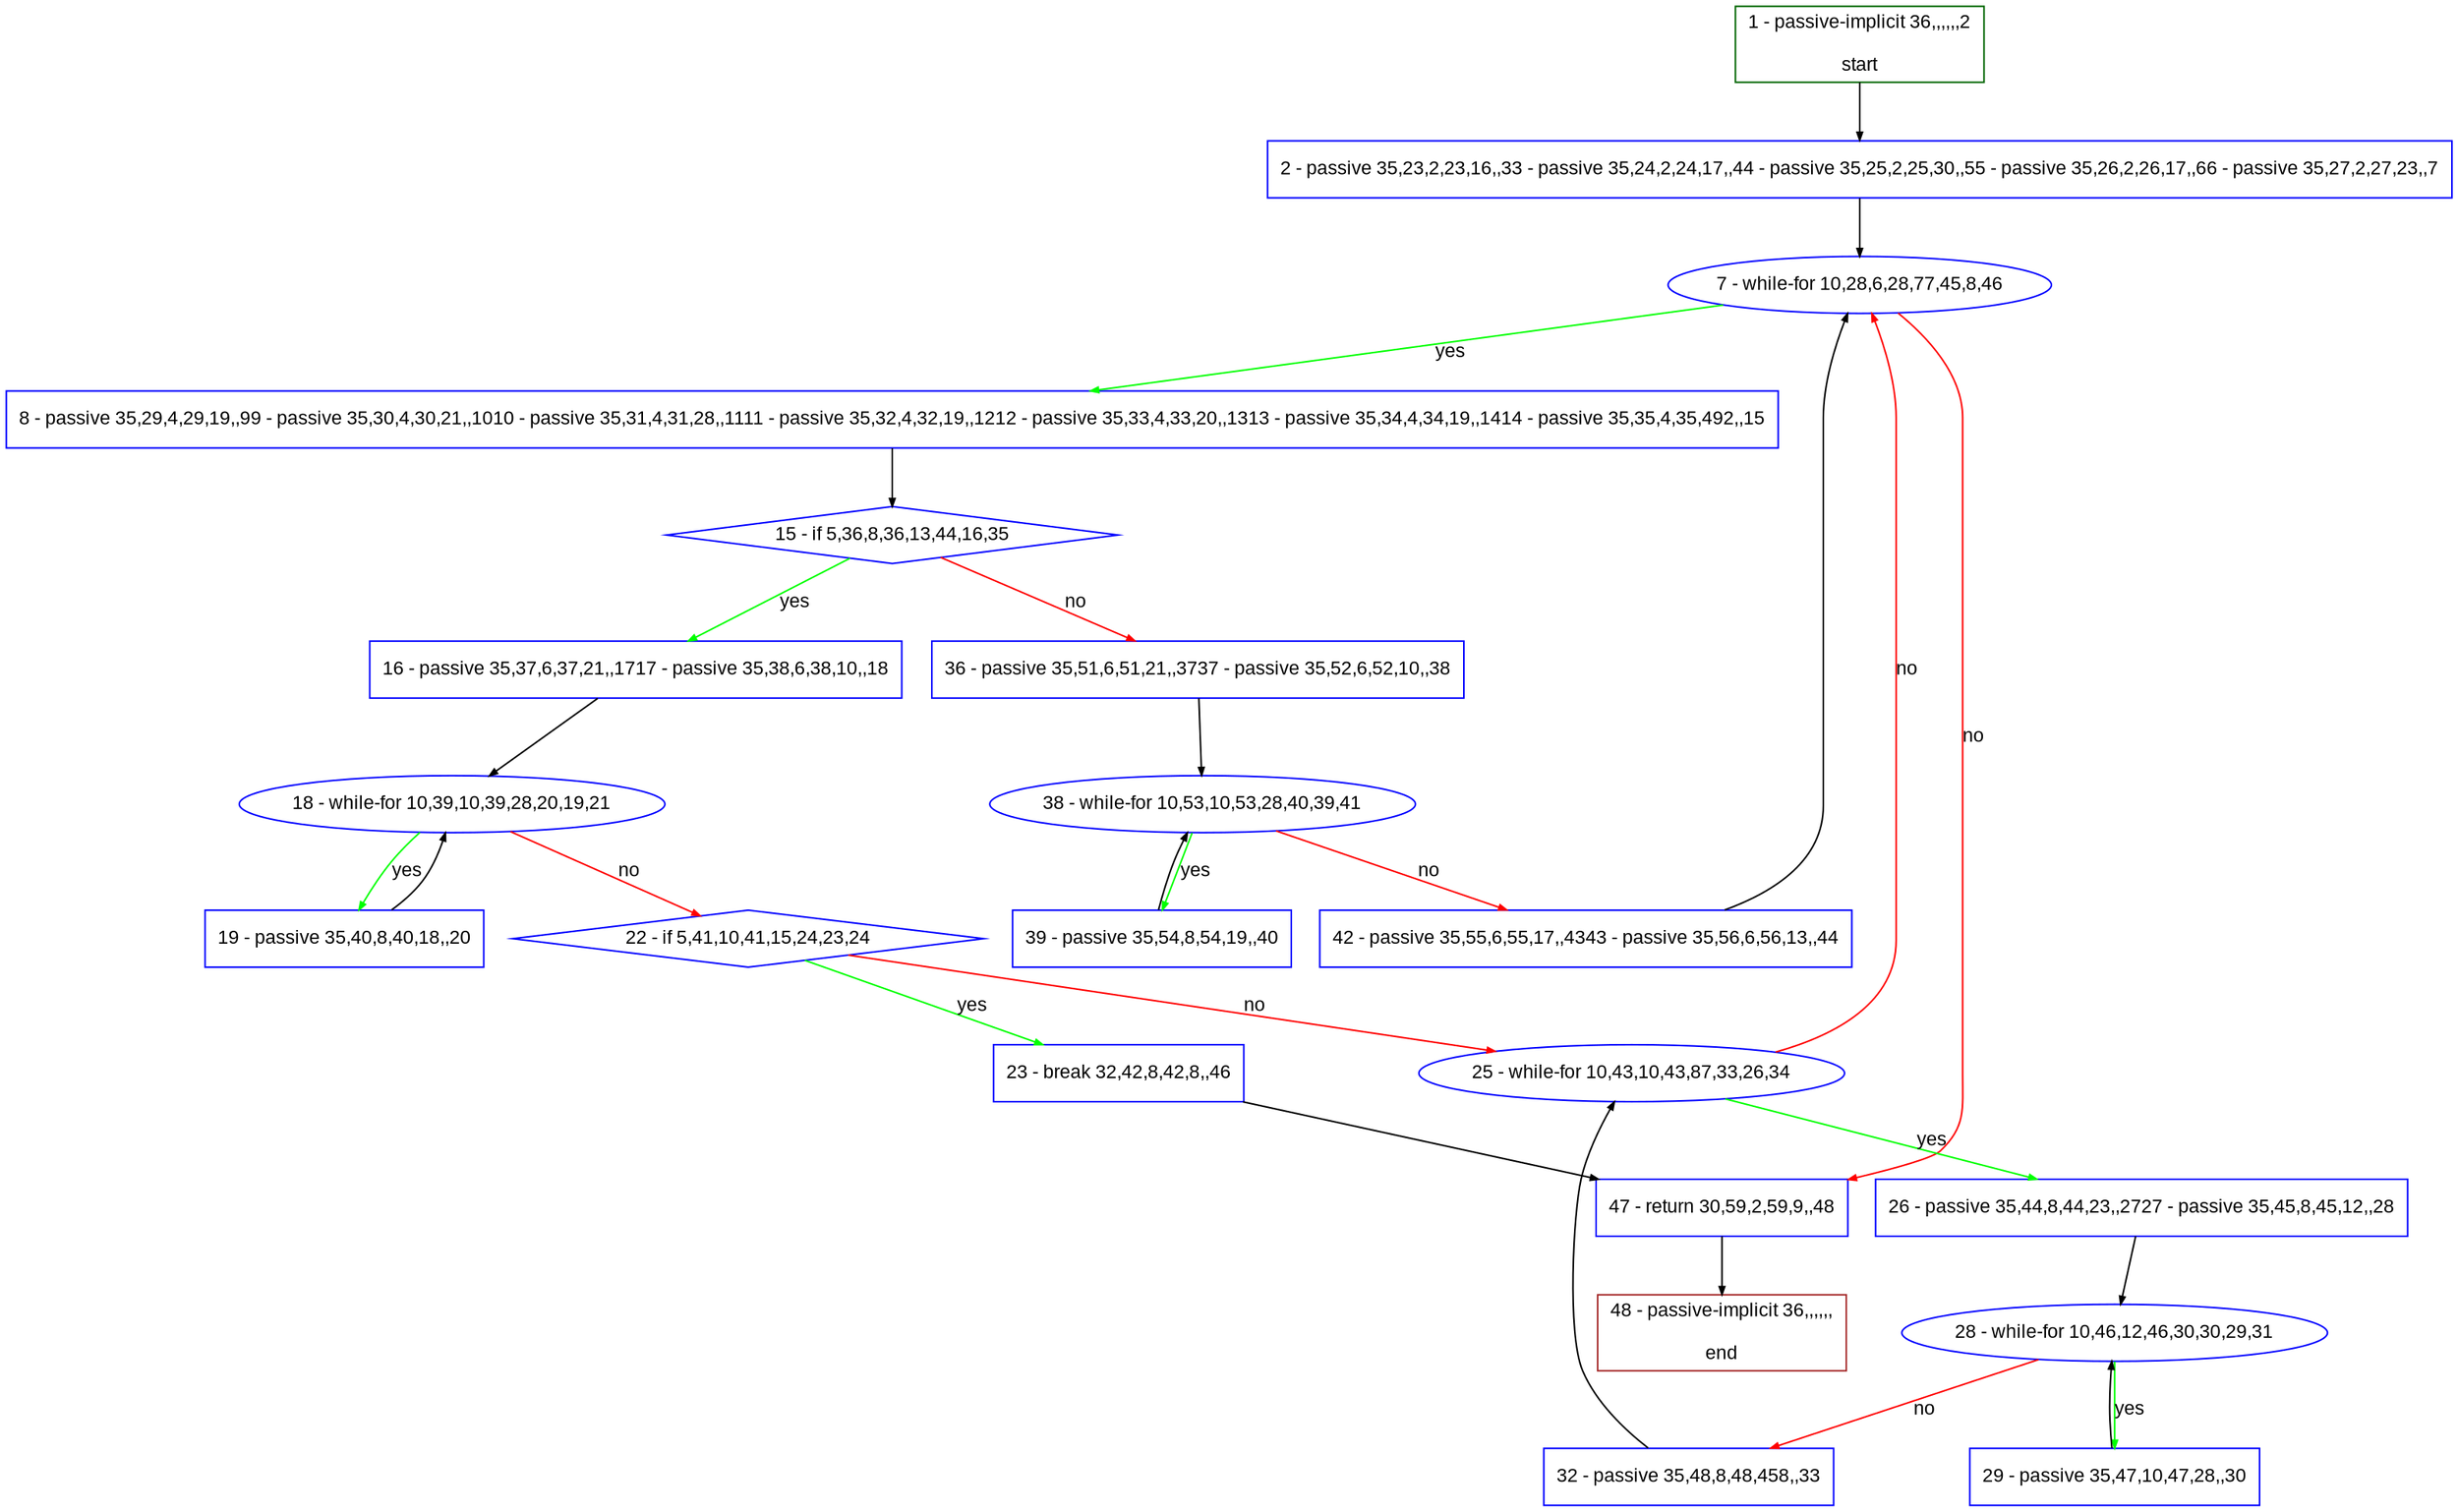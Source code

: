 digraph "" {
  graph [pack="true", label="", fontsize="12", packmode="clust", fontname="Arial", fillcolor="#FFFFCC", bgcolor="white", style="rounded,filled", compound="true"];
  node [node_initialized="no", label="", color="grey", fontsize="12", fillcolor="white", fontname="Arial", style="filled", shape="rectangle", compound="true", fixedsize="false"];
  edge [fontcolor="black", arrowhead="normal", arrowtail="none", arrowsize="0.5", ltail="", label="", color="black", fontsize="12", lhead="", fontname="Arial", dir="forward", compound="true"];
  __N1 [label="2 - passive 35,23,2,23,16,,33 - passive 35,24,2,24,17,,44 - passive 35,25,2,25,30,,55 - passive 35,26,2,26,17,,66 - passive 35,27,2,27,23,,7", color="#0000ff", fillcolor="#ffffff", style="filled", shape="box"];
  __N2 [label="1 - passive-implicit 36,,,,,,2\n\nstart", color="#006400", fillcolor="#ffffff", style="filled", shape="box"];
  __N3 [label="7 - while-for 10,28,6,28,77,45,8,46", color="#0000ff", fillcolor="#ffffff", style="filled", shape="oval"];
  __N4 [label="8 - passive 35,29,4,29,19,,99 - passive 35,30,4,30,21,,1010 - passive 35,31,4,31,28,,1111 - passive 35,32,4,32,19,,1212 - passive 35,33,4,33,20,,1313 - passive 35,34,4,34,19,,1414 - passive 35,35,4,35,492,,15", color="#0000ff", fillcolor="#ffffff", style="filled", shape="box"];
  __N5 [label="47 - return 30,59,2,59,9,,48", color="#0000ff", fillcolor="#ffffff", style="filled", shape="box"];
  __N6 [label="15 - if 5,36,8,36,13,44,16,35", color="#0000ff", fillcolor="#ffffff", style="filled", shape="diamond"];
  __N7 [label="16 - passive 35,37,6,37,21,,1717 - passive 35,38,6,38,10,,18", color="#0000ff", fillcolor="#ffffff", style="filled", shape="box"];
  __N8 [label="36 - passive 35,51,6,51,21,,3737 - passive 35,52,6,52,10,,38", color="#0000ff", fillcolor="#ffffff", style="filled", shape="box"];
  __N9 [label="18 - while-for 10,39,10,39,28,20,19,21", color="#0000ff", fillcolor="#ffffff", style="filled", shape="oval"];
  __N10 [label="19 - passive 35,40,8,40,18,,20", color="#0000ff", fillcolor="#ffffff", style="filled", shape="box"];
  __N11 [label="22 - if 5,41,10,41,15,24,23,24", color="#0000ff", fillcolor="#ffffff", style="filled", shape="diamond"];
  __N12 [label="23 - break 32,42,8,42,8,,46", color="#0000ff", fillcolor="#ffffff", style="filled", shape="box"];
  __N13 [label="25 - while-for 10,43,10,43,87,33,26,34", color="#0000ff", fillcolor="#ffffff", style="filled", shape="oval"];
  __N14 [label="26 - passive 35,44,8,44,23,,2727 - passive 35,45,8,45,12,,28", color="#0000ff", fillcolor="#ffffff", style="filled", shape="box"];
  __N15 [label="28 - while-for 10,46,12,46,30,30,29,31", color="#0000ff", fillcolor="#ffffff", style="filled", shape="oval"];
  __N16 [label="29 - passive 35,47,10,47,28,,30", color="#0000ff", fillcolor="#ffffff", style="filled", shape="box"];
  __N17 [label="32 - passive 35,48,8,48,458,,33", color="#0000ff", fillcolor="#ffffff", style="filled", shape="box"];
  __N18 [label="38 - while-for 10,53,10,53,28,40,39,41", color="#0000ff", fillcolor="#ffffff", style="filled", shape="oval"];
  __N19 [label="39 - passive 35,54,8,54,19,,40", color="#0000ff", fillcolor="#ffffff", style="filled", shape="box"];
  __N20 [label="42 - passive 35,55,6,55,17,,4343 - passive 35,56,6,56,13,,44", color="#0000ff", fillcolor="#ffffff", style="filled", shape="box"];
  __N21 [label="48 - passive-implicit 36,,,,,,\n\nend", color="#a52a2a", fillcolor="#ffffff", style="filled", shape="box"];
  __N2 -> __N1 [arrowhead="normal", arrowtail="none", color="#000000", label="", dir="forward"];
  __N1 -> __N3 [arrowhead="normal", arrowtail="none", color="#000000", label="", dir="forward"];
  __N3 -> __N4 [arrowhead="normal", arrowtail="none", color="#00ff00", label="yes", dir="forward"];
  __N3 -> __N5 [arrowhead="normal", arrowtail="none", color="#ff0000", label="no", dir="forward"];
  __N4 -> __N6 [arrowhead="normal", arrowtail="none", color="#000000", label="", dir="forward"];
  __N6 -> __N7 [arrowhead="normal", arrowtail="none", color="#00ff00", label="yes", dir="forward"];
  __N6 -> __N8 [arrowhead="normal", arrowtail="none", color="#ff0000", label="no", dir="forward"];
  __N7 -> __N9 [arrowhead="normal", arrowtail="none", color="#000000", label="", dir="forward"];
  __N9 -> __N10 [arrowhead="normal", arrowtail="none", color="#00ff00", label="yes", dir="forward"];
  __N10 -> __N9 [arrowhead="normal", arrowtail="none", color="#000000", label="", dir="forward"];
  __N9 -> __N11 [arrowhead="normal", arrowtail="none", color="#ff0000", label="no", dir="forward"];
  __N11 -> __N12 [arrowhead="normal", arrowtail="none", color="#00ff00", label="yes", dir="forward"];
  __N11 -> __N13 [arrowhead="normal", arrowtail="none", color="#ff0000", label="no", dir="forward"];
  __N12 -> __N5 [arrowhead="normal", arrowtail="none", color="#000000", label="", dir="forward"];
  __N13 -> __N3 [arrowhead="normal", arrowtail="none", color="#ff0000", label="no", dir="forward"];
  __N13 -> __N14 [arrowhead="normal", arrowtail="none", color="#00ff00", label="yes", dir="forward"];
  __N14 -> __N15 [arrowhead="normal", arrowtail="none", color="#000000", label="", dir="forward"];
  __N15 -> __N16 [arrowhead="normal", arrowtail="none", color="#00ff00", label="yes", dir="forward"];
  __N16 -> __N15 [arrowhead="normal", arrowtail="none", color="#000000", label="", dir="forward"];
  __N15 -> __N17 [arrowhead="normal", arrowtail="none", color="#ff0000", label="no", dir="forward"];
  __N17 -> __N13 [arrowhead="normal", arrowtail="none", color="#000000", label="", dir="forward"];
  __N8 -> __N18 [arrowhead="normal", arrowtail="none", color="#000000", label="", dir="forward"];
  __N18 -> __N19 [arrowhead="normal", arrowtail="none", color="#00ff00", label="yes", dir="forward"];
  __N19 -> __N18 [arrowhead="normal", arrowtail="none", color="#000000", label="", dir="forward"];
  __N18 -> __N20 [arrowhead="normal", arrowtail="none", color="#ff0000", label="no", dir="forward"];
  __N20 -> __N3 [arrowhead="normal", arrowtail="none", color="#000000", label="", dir="forward"];
  __N5 -> __N21 [arrowhead="normal", arrowtail="none", color="#000000", label="", dir="forward"];
}
